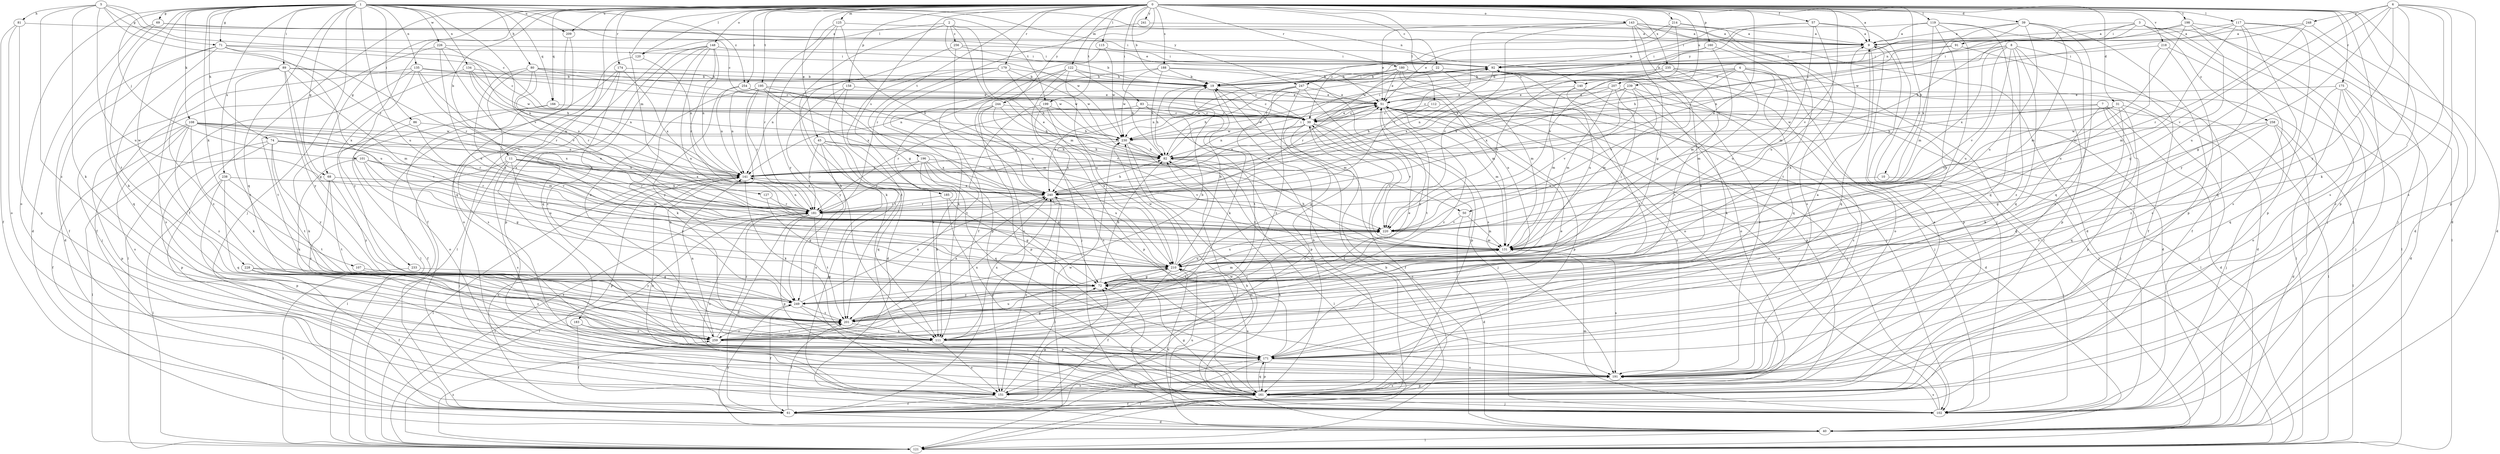 strict digraph  {
0;
1;
2;
3;
4;
5;
6;
7;
8;
9;
10;
11;
19;
22;
30;
31;
39;
40;
45;
50;
51;
57;
61;
68;
69;
71;
72;
74;
80;
81;
82;
83;
86;
89;
91;
92;
101;
102;
107;
108;
111;
112;
115;
117;
119;
120;
121;
122;
125;
127;
131;
134;
135;
140;
141;
143;
148;
151;
158;
160;
161;
166;
171;
174;
175;
179;
180;
181;
183;
185;
188;
191;
195;
196;
198;
199;
201;
207;
209;
210;
214;
218;
220;
226;
228;
230;
233;
235;
238;
239;
240;
241;
244;
247;
248;
249;
254;
256;
258;
259;
0 -> 9  [label=a];
0 -> 10  [label=b];
0 -> 11  [label=b];
0 -> 19  [label=b];
0 -> 22  [label=c];
0 -> 31  [label=d];
0 -> 39  [label=d];
0 -> 40  [label=d];
0 -> 45  [label=e];
0 -> 50  [label=e];
0 -> 57  [label=f];
0 -> 61  [label=f];
0 -> 68  [label=g];
0 -> 83  [label=i];
0 -> 112  [label=l];
0 -> 115  [label=l];
0 -> 117  [label=l];
0 -> 119  [label=l];
0 -> 120  [label=l];
0 -> 122  [label=m];
0 -> 125  [label=m];
0 -> 127  [label=m];
0 -> 143  [label=o];
0 -> 148  [label=o];
0 -> 158  [label=p];
0 -> 160  [label=p];
0 -> 161  [label=p];
0 -> 166  [label=q];
0 -> 174  [label=r];
0 -> 175  [label=r];
0 -> 179  [label=r];
0 -> 180  [label=r];
0 -> 183  [label=s];
0 -> 185  [label=s];
0 -> 188  [label=s];
0 -> 191  [label=s];
0 -> 195  [label=t];
0 -> 196  [label=t];
0 -> 198  [label=t];
0 -> 199  [label=t];
0 -> 207  [label=u];
0 -> 209  [label=u];
0 -> 214  [label=v];
0 -> 218  [label=v];
0 -> 220  [label=v];
0 -> 233  [label=x];
0 -> 235  [label=x];
0 -> 241  [label=y];
0 -> 244  [label=y];
0 -> 254  [label=z];
1 -> 30  [label=c];
1 -> 68  [label=g];
1 -> 69  [label=g];
1 -> 71  [label=g];
1 -> 74  [label=h];
1 -> 80  [label=h];
1 -> 86  [label=i];
1 -> 89  [label=i];
1 -> 101  [label=j];
1 -> 102  [label=j];
1 -> 107  [label=k];
1 -> 108  [label=k];
1 -> 134  [label=n];
1 -> 135  [label=n];
1 -> 140  [label=n];
1 -> 151  [label=o];
1 -> 166  [label=q];
1 -> 171  [label=q];
1 -> 199  [label=t];
1 -> 201  [label=t];
1 -> 209  [label=u];
1 -> 210  [label=u];
1 -> 220  [label=v];
1 -> 226  [label=w];
1 -> 228  [label=w];
1 -> 238  [label=x];
1 -> 247  [label=y];
1 -> 254  [label=z];
2 -> 50  [label=e];
2 -> 111  [label=k];
2 -> 120  [label=l];
2 -> 131  [label=m];
2 -> 230  [label=w];
2 -> 256  [label=z];
3 -> 91  [label=i];
3 -> 102  [label=j];
3 -> 121  [label=l];
3 -> 140  [label=n];
3 -> 141  [label=n];
3 -> 191  [label=s];
3 -> 247  [label=y];
3 -> 258  [label=z];
4 -> 19  [label=b];
4 -> 40  [label=d];
4 -> 131  [label=m];
4 -> 151  [label=o];
4 -> 171  [label=q];
4 -> 220  [label=v];
4 -> 239  [label=x];
4 -> 240  [label=x];
5 -> 30  [label=c];
5 -> 51  [label=e];
5 -> 71  [label=g];
5 -> 81  [label=h];
5 -> 111  [label=k];
5 -> 181  [label=r];
5 -> 210  [label=u];
5 -> 259  [label=z];
6 -> 72  [label=g];
6 -> 111  [label=k];
6 -> 151  [label=o];
6 -> 161  [label=p];
6 -> 191  [label=s];
6 -> 210  [label=u];
6 -> 220  [label=v];
6 -> 248  [label=y];
6 -> 249  [label=y];
7 -> 30  [label=c];
7 -> 40  [label=d];
7 -> 82  [label=h];
7 -> 102  [label=j];
7 -> 111  [label=k];
7 -> 121  [label=l];
7 -> 161  [label=p];
8 -> 19  [label=b];
8 -> 61  [label=f];
8 -> 92  [label=i];
8 -> 161  [label=p];
8 -> 171  [label=q];
8 -> 210  [label=u];
8 -> 220  [label=v];
8 -> 240  [label=x];
8 -> 259  [label=z];
9 -> 92  [label=i];
9 -> 161  [label=p];
9 -> 171  [label=q];
10 -> 102  [label=j];
10 -> 240  [label=x];
11 -> 102  [label=j];
11 -> 121  [label=l];
11 -> 131  [label=m];
11 -> 141  [label=n];
11 -> 181  [label=r];
11 -> 191  [label=s];
11 -> 240  [label=x];
11 -> 249  [label=y];
19 -> 51  [label=e];
19 -> 82  [label=h];
19 -> 92  [label=i];
19 -> 111  [label=k];
19 -> 131  [label=m];
22 -> 19  [label=b];
22 -> 131  [label=m];
22 -> 151  [label=o];
30 -> 51  [label=e];
30 -> 61  [label=f];
30 -> 72  [label=g];
30 -> 92  [label=i];
30 -> 102  [label=j];
30 -> 151  [label=o];
30 -> 220  [label=v];
30 -> 230  [label=w];
31 -> 30  [label=c];
31 -> 102  [label=j];
31 -> 171  [label=q];
31 -> 191  [label=s];
31 -> 220  [label=v];
31 -> 230  [label=w];
39 -> 9  [label=a];
39 -> 30  [label=c];
39 -> 131  [label=m];
39 -> 161  [label=p];
39 -> 171  [label=q];
39 -> 210  [label=u];
39 -> 240  [label=x];
40 -> 30  [label=c];
40 -> 82  [label=h];
40 -> 121  [label=l];
40 -> 210  [label=u];
40 -> 249  [label=y];
45 -> 82  [label=h];
45 -> 102  [label=j];
45 -> 151  [label=o];
45 -> 171  [label=q];
45 -> 181  [label=r];
45 -> 240  [label=x];
50 -> 40  [label=d];
50 -> 131  [label=m];
50 -> 220  [label=v];
51 -> 30  [label=c];
51 -> 40  [label=d];
51 -> 102  [label=j];
51 -> 131  [label=m];
51 -> 141  [label=n];
51 -> 161  [label=p];
51 -> 191  [label=s];
51 -> 201  [label=t];
51 -> 230  [label=w];
51 -> 249  [label=y];
51 -> 259  [label=z];
57 -> 9  [label=a];
57 -> 92  [label=i];
57 -> 102  [label=j];
57 -> 131  [label=m];
57 -> 210  [label=u];
57 -> 240  [label=x];
61 -> 40  [label=d];
61 -> 72  [label=g];
61 -> 82  [label=h];
61 -> 141  [label=n];
61 -> 171  [label=q];
61 -> 201  [label=t];
61 -> 230  [label=w];
68 -> 201  [label=t];
68 -> 240  [label=x];
68 -> 249  [label=y];
68 -> 259  [label=z];
69 -> 9  [label=a];
69 -> 40  [label=d];
69 -> 92  [label=i];
69 -> 111  [label=k];
71 -> 30  [label=c];
71 -> 40  [label=d];
71 -> 61  [label=f];
71 -> 92  [label=i];
71 -> 171  [label=q];
71 -> 181  [label=r];
71 -> 210  [label=u];
72 -> 9  [label=a];
72 -> 82  [label=h];
72 -> 92  [label=i];
72 -> 131  [label=m];
72 -> 210  [label=u];
72 -> 220  [label=v];
72 -> 249  [label=y];
74 -> 82  [label=h];
74 -> 121  [label=l];
74 -> 141  [label=n];
74 -> 161  [label=p];
74 -> 201  [label=t];
74 -> 220  [label=v];
74 -> 249  [label=y];
80 -> 19  [label=b];
80 -> 30  [label=c];
80 -> 141  [label=n];
80 -> 181  [label=r];
80 -> 210  [label=u];
80 -> 220  [label=v];
80 -> 230  [label=w];
81 -> 9  [label=a];
81 -> 61  [label=f];
81 -> 151  [label=o];
81 -> 161  [label=p];
82 -> 92  [label=i];
82 -> 121  [label=l];
82 -> 141  [label=n];
83 -> 30  [label=c];
83 -> 61  [label=f];
83 -> 161  [label=p];
83 -> 181  [label=r];
83 -> 240  [label=x];
86 -> 111  [label=k];
86 -> 131  [label=m];
86 -> 230  [label=w];
89 -> 19  [label=b];
89 -> 51  [label=e];
89 -> 72  [label=g];
89 -> 131  [label=m];
89 -> 191  [label=s];
89 -> 201  [label=t];
89 -> 249  [label=y];
89 -> 259  [label=z];
91 -> 61  [label=f];
91 -> 82  [label=h];
91 -> 92  [label=i];
92 -> 19  [label=b];
92 -> 121  [label=l];
92 -> 141  [label=n];
92 -> 191  [label=s];
92 -> 210  [label=u];
101 -> 72  [label=g];
101 -> 111  [label=k];
101 -> 141  [label=n];
101 -> 181  [label=r];
101 -> 210  [label=u];
102 -> 51  [label=e];
102 -> 72  [label=g];
102 -> 131  [label=m];
102 -> 191  [label=s];
102 -> 210  [label=u];
107 -> 72  [label=g];
107 -> 249  [label=y];
108 -> 61  [label=f];
108 -> 111  [label=k];
108 -> 141  [label=n];
108 -> 161  [label=p];
108 -> 181  [label=r];
108 -> 191  [label=s];
108 -> 220  [label=v];
108 -> 230  [label=w];
108 -> 240  [label=x];
108 -> 259  [label=z];
111 -> 9  [label=a];
111 -> 72  [label=g];
111 -> 131  [label=m];
111 -> 151  [label=o];
111 -> 240  [label=x];
112 -> 30  [label=c];
112 -> 82  [label=h];
112 -> 191  [label=s];
115 -> 61  [label=f];
115 -> 92  [label=i];
115 -> 230  [label=w];
117 -> 9  [label=a];
117 -> 30  [label=c];
117 -> 102  [label=j];
117 -> 131  [label=m];
117 -> 161  [label=p];
117 -> 171  [label=q];
117 -> 249  [label=y];
119 -> 9  [label=a];
119 -> 19  [label=b];
119 -> 131  [label=m];
119 -> 171  [label=q];
119 -> 191  [label=s];
119 -> 249  [label=y];
119 -> 259  [label=z];
120 -> 141  [label=n];
120 -> 151  [label=o];
121 -> 19  [label=b];
121 -> 181  [label=r];
121 -> 259  [label=z];
122 -> 19  [label=b];
122 -> 30  [label=c];
122 -> 82  [label=h];
122 -> 102  [label=j];
122 -> 111  [label=k];
122 -> 151  [label=o];
122 -> 210  [label=u];
125 -> 9  [label=a];
125 -> 72  [label=g];
125 -> 181  [label=r];
125 -> 240  [label=x];
125 -> 249  [label=y];
127 -> 72  [label=g];
127 -> 181  [label=r];
131 -> 30  [label=c];
131 -> 82  [label=h];
131 -> 191  [label=s];
131 -> 210  [label=u];
134 -> 19  [label=b];
134 -> 82  [label=h];
134 -> 201  [label=t];
134 -> 230  [label=w];
134 -> 240  [label=x];
135 -> 19  [label=b];
135 -> 102  [label=j];
135 -> 121  [label=l];
135 -> 181  [label=r];
135 -> 220  [label=v];
135 -> 230  [label=w];
135 -> 249  [label=y];
140 -> 51  [label=e];
140 -> 131  [label=m];
140 -> 161  [label=p];
140 -> 201  [label=t];
141 -> 92  [label=i];
141 -> 111  [label=k];
141 -> 121  [label=l];
141 -> 161  [label=p];
141 -> 240  [label=x];
143 -> 9  [label=a];
143 -> 40  [label=d];
143 -> 51  [label=e];
143 -> 72  [label=g];
143 -> 111  [label=k];
143 -> 121  [label=l];
143 -> 181  [label=r];
143 -> 191  [label=s];
143 -> 220  [label=v];
148 -> 92  [label=i];
148 -> 121  [label=l];
148 -> 141  [label=n];
148 -> 161  [label=p];
148 -> 171  [label=q];
148 -> 181  [label=r];
148 -> 210  [label=u];
148 -> 259  [label=z];
151 -> 61  [label=f];
151 -> 230  [label=w];
158 -> 40  [label=d];
158 -> 51  [label=e];
158 -> 201  [label=t];
158 -> 249  [label=y];
160 -> 92  [label=i];
160 -> 131  [label=m];
160 -> 210  [label=u];
160 -> 230  [label=w];
161 -> 9  [label=a];
161 -> 19  [label=b];
161 -> 61  [label=f];
161 -> 72  [label=g];
161 -> 102  [label=j];
161 -> 141  [label=n];
161 -> 171  [label=q];
161 -> 191  [label=s];
161 -> 210  [label=u];
166 -> 30  [label=c];
166 -> 61  [label=f];
166 -> 151  [label=o];
171 -> 51  [label=e];
171 -> 121  [label=l];
171 -> 161  [label=p];
171 -> 191  [label=s];
171 -> 240  [label=x];
174 -> 19  [label=b];
174 -> 121  [label=l];
174 -> 191  [label=s];
174 -> 240  [label=x];
174 -> 259  [label=z];
175 -> 40  [label=d];
175 -> 51  [label=e];
175 -> 102  [label=j];
175 -> 151  [label=o];
175 -> 171  [label=q];
175 -> 259  [label=z];
179 -> 19  [label=b];
179 -> 82  [label=h];
179 -> 141  [label=n];
179 -> 161  [label=p];
179 -> 201  [label=t];
179 -> 230  [label=w];
180 -> 19  [label=b];
180 -> 51  [label=e];
180 -> 102  [label=j];
180 -> 141  [label=n];
180 -> 151  [label=o];
180 -> 181  [label=r];
180 -> 210  [label=u];
181 -> 51  [label=e];
181 -> 61  [label=f];
181 -> 121  [label=l];
181 -> 141  [label=n];
181 -> 151  [label=o];
181 -> 161  [label=p];
181 -> 201  [label=t];
181 -> 220  [label=v];
183 -> 61  [label=f];
183 -> 191  [label=s];
183 -> 259  [label=z];
185 -> 72  [label=g];
185 -> 161  [label=p];
185 -> 181  [label=r];
188 -> 19  [label=b];
188 -> 82  [label=h];
188 -> 131  [label=m];
188 -> 141  [label=n];
188 -> 191  [label=s];
188 -> 230  [label=w];
191 -> 92  [label=i];
191 -> 151  [label=o];
191 -> 161  [label=p];
195 -> 51  [label=e];
195 -> 111  [label=k];
195 -> 131  [label=m];
195 -> 141  [label=n];
195 -> 171  [label=q];
195 -> 181  [label=r];
195 -> 220  [label=v];
195 -> 240  [label=x];
196 -> 72  [label=g];
196 -> 111  [label=k];
196 -> 141  [label=n];
196 -> 171  [label=q];
196 -> 181  [label=r];
196 -> 210  [label=u];
196 -> 220  [label=v];
198 -> 9  [label=a];
198 -> 40  [label=d];
198 -> 72  [label=g];
198 -> 82  [label=h];
198 -> 102  [label=j];
198 -> 131  [label=m];
199 -> 30  [label=c];
199 -> 82  [label=h];
199 -> 161  [label=p];
199 -> 201  [label=t];
199 -> 210  [label=u];
201 -> 51  [label=e];
201 -> 111  [label=k];
201 -> 240  [label=x];
201 -> 259  [label=z];
207 -> 30  [label=c];
207 -> 51  [label=e];
207 -> 111  [label=k];
207 -> 121  [label=l];
207 -> 131  [label=m];
209 -> 61  [label=f];
209 -> 171  [label=q];
210 -> 19  [label=b];
210 -> 61  [label=f];
210 -> 72  [label=g];
210 -> 230  [label=w];
214 -> 9  [label=a];
214 -> 30  [label=c];
214 -> 51  [label=e];
214 -> 201  [label=t];
214 -> 220  [label=v];
218 -> 92  [label=i];
218 -> 121  [label=l];
218 -> 191  [label=s];
218 -> 210  [label=u];
220 -> 131  [label=m];
220 -> 210  [label=u];
226 -> 61  [label=f];
226 -> 92  [label=i];
226 -> 141  [label=n];
226 -> 210  [label=u];
226 -> 220  [label=v];
228 -> 61  [label=f];
228 -> 72  [label=g];
228 -> 201  [label=t];
228 -> 259  [label=z];
230 -> 82  [label=h];
230 -> 102  [label=j];
230 -> 191  [label=s];
230 -> 240  [label=x];
233 -> 72  [label=g];
233 -> 121  [label=l];
235 -> 19  [label=b];
235 -> 40  [label=d];
235 -> 121  [label=l];
235 -> 201  [label=t];
235 -> 220  [label=v];
235 -> 240  [label=x];
238 -> 121  [label=l];
238 -> 161  [label=p];
238 -> 171  [label=q];
238 -> 201  [label=t];
238 -> 240  [label=x];
239 -> 51  [label=e];
239 -> 102  [label=j];
239 -> 131  [label=m];
239 -> 181  [label=r];
239 -> 220  [label=v];
239 -> 240  [label=x];
240 -> 51  [label=e];
240 -> 82  [label=h];
240 -> 121  [label=l];
240 -> 151  [label=o];
240 -> 181  [label=r];
241 -> 9  [label=a];
241 -> 181  [label=r];
244 -> 30  [label=c];
244 -> 82  [label=h];
244 -> 111  [label=k];
244 -> 161  [label=p];
244 -> 191  [label=s];
244 -> 240  [label=x];
247 -> 51  [label=e];
247 -> 82  [label=h];
247 -> 161  [label=p];
247 -> 201  [label=t];
247 -> 230  [label=w];
247 -> 259  [label=z];
248 -> 9  [label=a];
248 -> 40  [label=d];
248 -> 181  [label=r];
248 -> 230  [label=w];
249 -> 19  [label=b];
249 -> 61  [label=f];
249 -> 161  [label=p];
249 -> 201  [label=t];
249 -> 240  [label=x];
254 -> 30  [label=c];
254 -> 51  [label=e];
254 -> 141  [label=n];
254 -> 249  [label=y];
256 -> 19  [label=b];
256 -> 92  [label=i];
256 -> 111  [label=k];
256 -> 210  [label=u];
258 -> 40  [label=d];
258 -> 72  [label=g];
258 -> 102  [label=j];
258 -> 121  [label=l];
258 -> 171  [label=q];
258 -> 230  [label=w];
259 -> 141  [label=n];
259 -> 171  [label=q];
259 -> 181  [label=r];
259 -> 201  [label=t];
259 -> 210  [label=u];
259 -> 240  [label=x];
}

